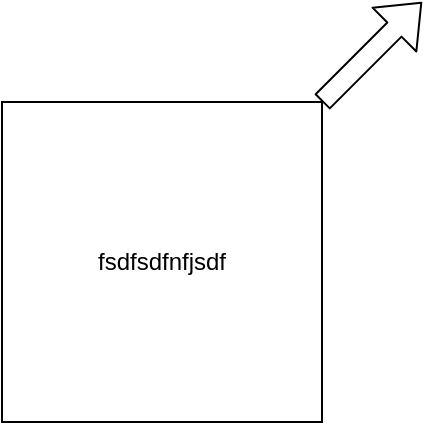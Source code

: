 <mxfile>
    <diagram id="jCfbRFp65cO5JDzMWQxS" name="Page-1">
        <mxGraphModel dx="1038" dy="750" grid="1" gridSize="10" guides="1" tooltips="1" connect="1" arrows="1" fold="1" page="1" pageScale="1" pageWidth="850" pageHeight="1100" math="0" shadow="0">
            <root>
                <mxCell id="0"/>
                <mxCell id="1" parent="0"/>
                <mxCell id="2" value="fsdfsdfnfjsdf" style="whiteSpace=wrap;html=1;aspect=fixed;" vertex="1" parent="1">
                    <mxGeometry x="380" y="210" width="160" height="160" as="geometry"/>
                </mxCell>
                <mxCell id="4" value="" style="shape=flexArrow;endArrow=classic;html=1;" edge="1" parent="1">
                    <mxGeometry width="50" height="50" relative="1" as="geometry">
                        <mxPoint x="540" y="210" as="sourcePoint"/>
                        <mxPoint x="590" y="160" as="targetPoint"/>
                    </mxGeometry>
                </mxCell>
            </root>
        </mxGraphModel>
    </diagram>
</mxfile>